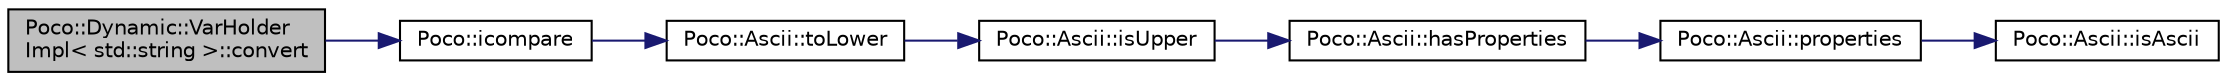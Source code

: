 digraph "Poco::Dynamic::VarHolderImpl&lt; std::string &gt;::convert"
{
 // LATEX_PDF_SIZE
  edge [fontname="Helvetica",fontsize="10",labelfontname="Helvetica",labelfontsize="10"];
  node [fontname="Helvetica",fontsize="10",shape=record];
  rankdir="LR";
  Node1 [label="Poco::Dynamic::VarHolder\lImpl\< std::string \>::convert",height=0.2,width=0.4,color="black", fillcolor="grey75", style="filled", fontcolor="black",tooltip="Calls convert(UInt32)."];
  Node1 -> Node2 [color="midnightblue",fontsize="10",style="solid",fontname="Helvetica"];
  Node2 [label="Poco::icompare",height=0.2,width=0.4,color="black", fillcolor="white", style="filled",URL="$namespacePoco.html#afb05bcfd8abef9bd40a50c2805206c3a",tooltip="Case-insensitive string comparison."];
  Node2 -> Node3 [color="midnightblue",fontsize="10",style="solid",fontname="Helvetica"];
  Node3 [label="Poco::Ascii::toLower",height=0.2,width=0.4,color="black", fillcolor="white", style="filled",URL="$classPoco_1_1Ascii.html#a60e7810a5713e9ce051c5c914073a18e",tooltip=" "];
  Node3 -> Node4 [color="midnightblue",fontsize="10",style="solid",fontname="Helvetica"];
  Node4 [label="Poco::Ascii::isUpper",height=0.2,width=0.4,color="black", fillcolor="white", style="filled",URL="$classPoco_1_1Ascii.html#a4e314ffb9da60b298e54b6bbdcce0bb3",tooltip=" "];
  Node4 -> Node5 [color="midnightblue",fontsize="10",style="solid",fontname="Helvetica"];
  Node5 [label="Poco::Ascii::hasProperties",height=0.2,width=0.4,color="black", fillcolor="white", style="filled",URL="$classPoco_1_1Ascii.html#abb1e29a5240534d6a1c6a6f884c0b722",tooltip=" "];
  Node5 -> Node6 [color="midnightblue",fontsize="10",style="solid",fontname="Helvetica"];
  Node6 [label="Poco::Ascii::properties",height=0.2,width=0.4,color="black", fillcolor="white", style="filled",URL="$classPoco_1_1Ascii.html#ac31d57add4c307b7753686e04a0cf429",tooltip=" "];
  Node6 -> Node7 [color="midnightblue",fontsize="10",style="solid",fontname="Helvetica"];
  Node7 [label="Poco::Ascii::isAscii",height=0.2,width=0.4,color="black", fillcolor="white", style="filled",URL="$classPoco_1_1Ascii.html#a0f6a764502a6adde5d140fd43b5a3561",tooltip=" "];
}
